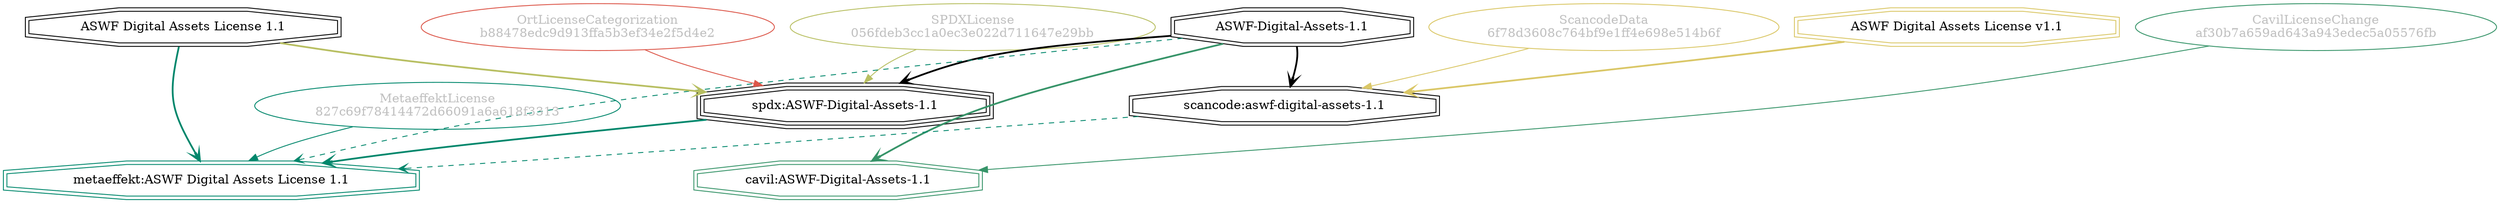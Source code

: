 strict digraph {
    node [shape=box];
    graph [splines=curved];
    211 [label="SPDXLicense\n056fdeb3cc1a0ec3e022d711647e29bb"
        ,fontcolor=gray
        ,color="#b8bf62"
        ,fillcolor="beige;1"
        ,shape=ellipse];
    212 [label="spdx:ASWF-Digital-Assets-1.1"
        ,shape=tripleoctagon];
    213 [label="ASWF-Digital-Assets-1.1"
        ,shape=doubleoctagon];
    214 [label="ASWF Digital Assets License 1.1"
        ,shape=doubleoctagon];
    12185 [label="ScancodeData\n6f78d3608c764bf9e1ff4e698e514b6f"
          ,fontcolor=gray
          ,color="#dac767"
          ,fillcolor="beige;1"
          ,shape=ellipse];
    12186 [label="scancode:aswf-digital-assets-1.1"
          ,shape=doubleoctagon];
    12187 [label="ASWF Digital Assets License v1.1"
          ,color="#dac767"
          ,shape=doubleoctagon];
    28595 [label="OrtLicenseCategorization\nb88478edc9d913ffa5b3ef34e2f5d4e2"
          ,fontcolor=gray
          ,color="#dc574a"
          ,fillcolor="beige;1"
          ,shape=ellipse];
    36517 [label="CavilLicenseChange\naf30b7a659ad643a943edec5a05576fb"
          ,fontcolor=gray
          ,color="#379469"
          ,fillcolor="beige;1"
          ,shape=ellipse];
    36518 [label="cavil:ASWF-Digital-Assets-1.1"
          ,color="#379469"
          ,shape=doubleoctagon];
    38456 [label="MetaeffektLicense\n827c69f78414472d66091a6a618f3313"
          ,fontcolor=gray
          ,color="#00876c"
          ,fillcolor="beige;1"
          ,shape=ellipse];
    38457 [label="metaeffekt:ASWF Digital Assets License 1.1"
          ,color="#00876c"
          ,shape=doubleoctagon];
    211 -> 212 [weight=0.5
               ,color="#b8bf62"];
    212 -> 38457 [style=bold
                 ,arrowhead=vee
                 ,weight=0.7
                 ,color="#00876c"];
    213 -> 212 [style=bold
               ,arrowhead=vee
               ,weight=0.7];
    213 -> 12186 [style=bold
                 ,arrowhead=vee
                 ,weight=0.7];
    213 -> 36518 [style=bold
                 ,arrowhead=vee
                 ,weight=0.7
                 ,color="#379469"];
    213 -> 36518 [style=bold
                 ,arrowhead=vee
                 ,weight=0.7
                 ,color="#379469"];
    213 -> 38457 [style=dashed
                 ,arrowhead=vee
                 ,weight=0.5
                 ,color="#00876c"];
    214 -> 212 [style=bold
               ,arrowhead=vee
               ,weight=0.7
               ,color="#b8bf62"];
    214 -> 38457 [style=bold
                 ,arrowhead=vee
                 ,weight=0.7
                 ,color="#00876c"];
    214 -> 38457 [style=bold
                 ,arrowhead=vee
                 ,weight=0.7
                 ,color="#00876c"];
    12185 -> 12186 [weight=0.5
                   ,color="#dac767"];
    12186 -> 38457 [style=dashed
                   ,arrowhead=vee
                   ,weight=0.5
                   ,color="#00876c"];
    12187 -> 12186 [style=bold
                   ,arrowhead=vee
                   ,weight=0.7
                   ,color="#dac767"];
    28595 -> 212 [weight=0.5
                 ,color="#dc574a"];
    36517 -> 36518 [weight=0.5
                   ,color="#379469"];
    38456 -> 38457 [weight=0.5
                   ,color="#00876c"];
}
